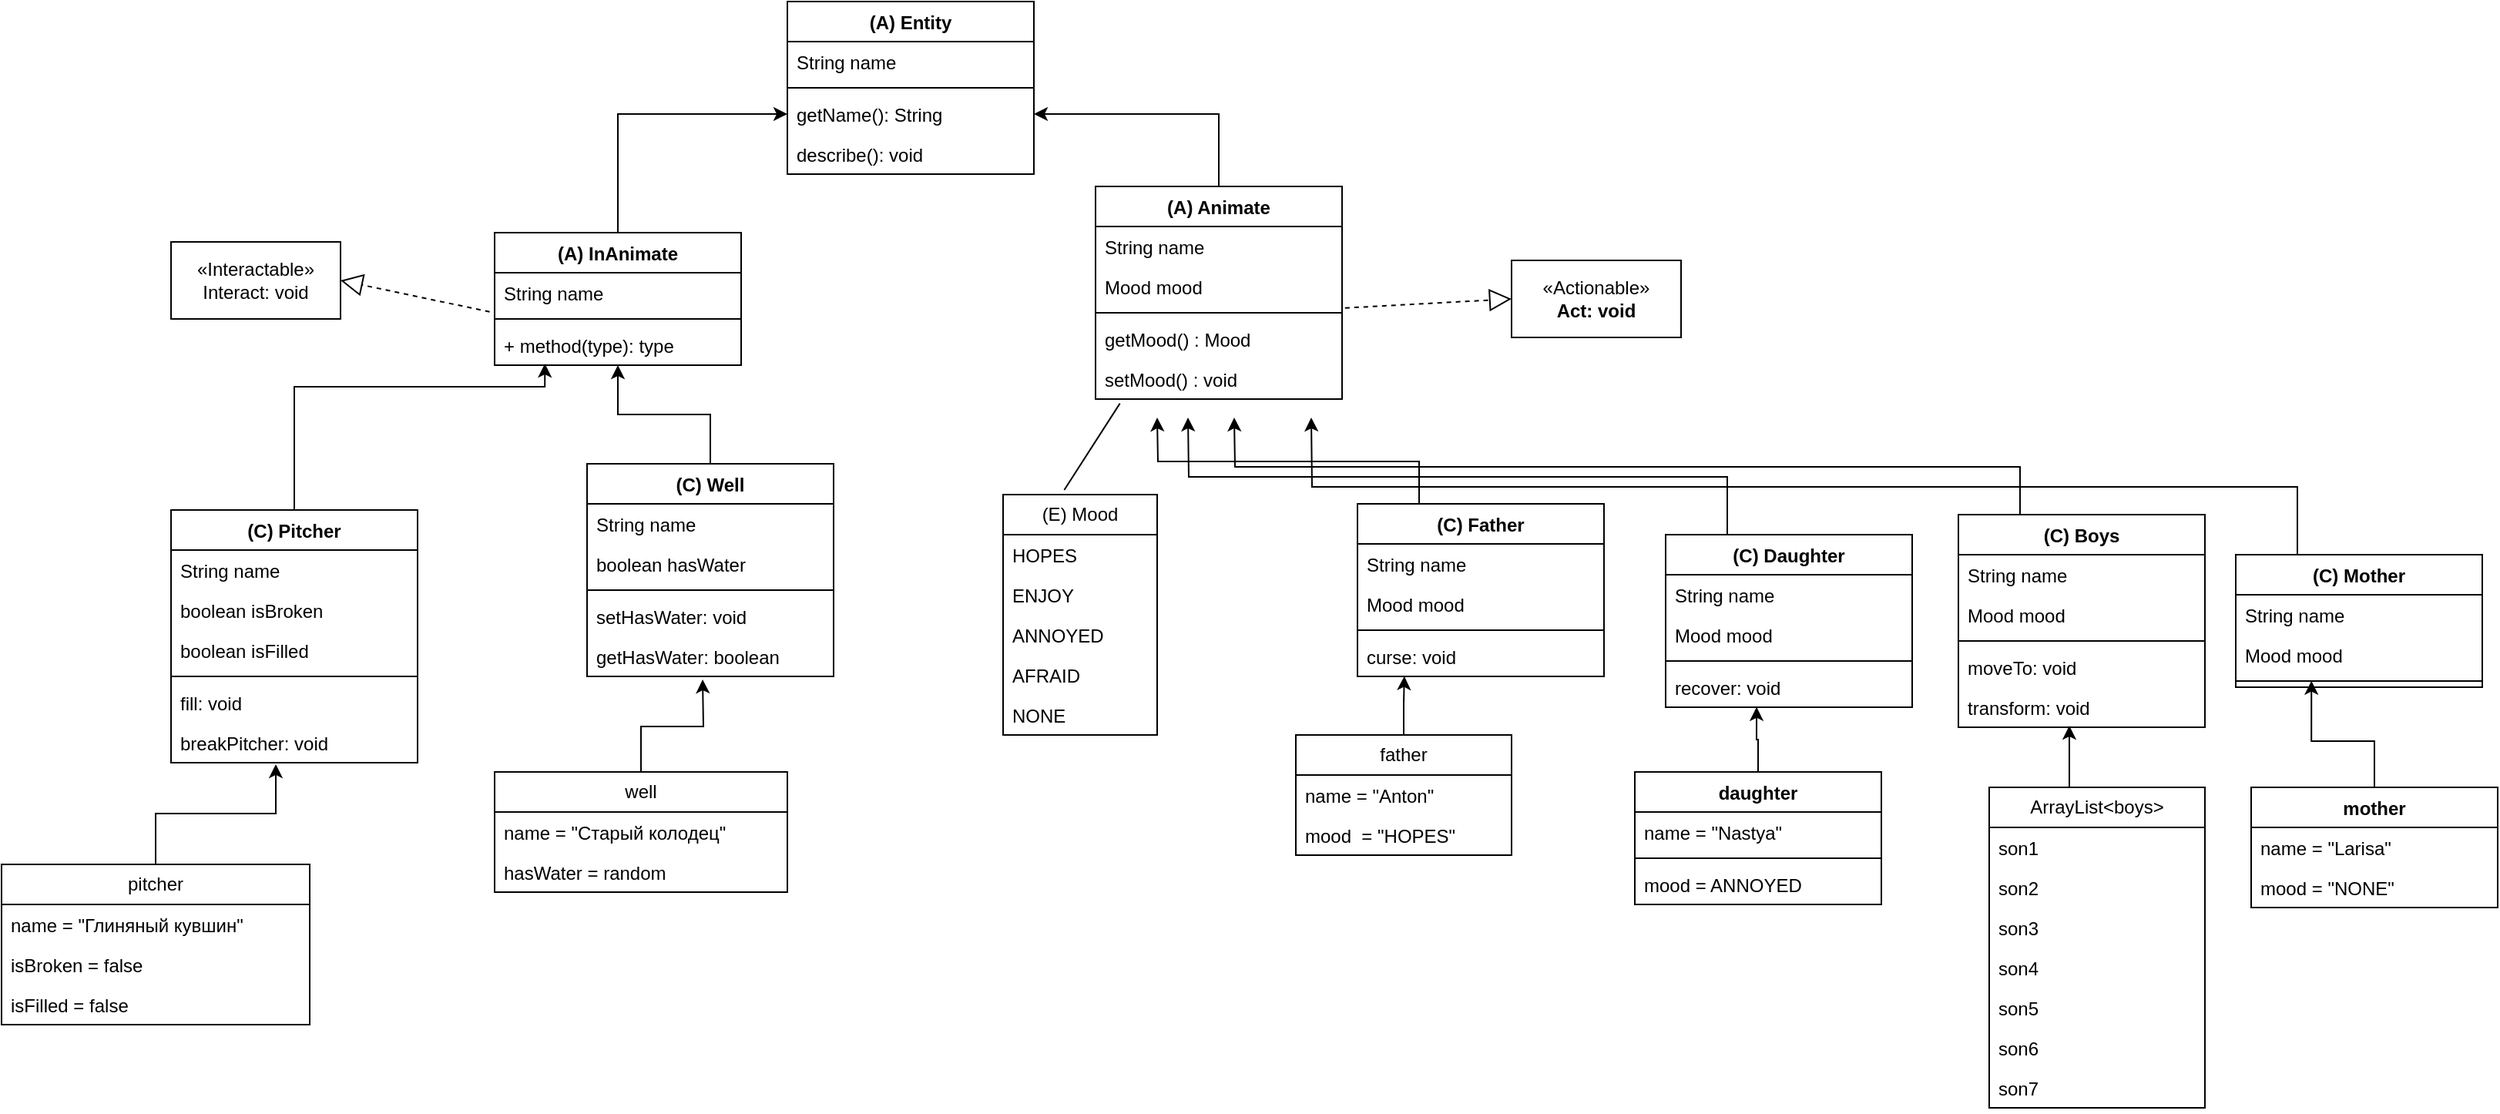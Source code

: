<mxfile version="25.0.2">
  <diagram name="Страница — 1" id="azBhv01O-wjYVOBtYrfg">
    <mxGraphModel dx="635" dy="443" grid="1" gridSize="10" guides="1" tooltips="1" connect="1" arrows="1" fold="1" page="1" pageScale="1" pageWidth="3300" pageHeight="2339" math="0" shadow="0">
      <root>
        <mxCell id="0" />
        <mxCell id="1" parent="0" />
        <mxCell id="X4Q98o9VTsKK6Nhpqr6--5" value="(A) Entity" style="swimlane;fontStyle=1;align=center;verticalAlign=top;childLayout=stackLayout;horizontal=1;startSize=26;horizontalStack=0;resizeParent=1;resizeParentMax=0;resizeLast=0;collapsible=1;marginBottom=0;whiteSpace=wrap;html=1;" vertex="1" parent="1">
          <mxGeometry x="1810" y="50" width="160" height="112" as="geometry" />
        </mxCell>
        <mxCell id="X4Q98o9VTsKK6Nhpqr6--6" value="String name&amp;nbsp;" style="text;strokeColor=none;fillColor=none;align=left;verticalAlign=top;spacingLeft=4;spacingRight=4;overflow=hidden;rotatable=0;points=[[0,0.5],[1,0.5]];portConstraint=eastwest;whiteSpace=wrap;html=1;" vertex="1" parent="X4Q98o9VTsKK6Nhpqr6--5">
          <mxGeometry y="26" width="160" height="26" as="geometry" />
        </mxCell>
        <mxCell id="X4Q98o9VTsKK6Nhpqr6--7" value="" style="line;strokeWidth=1;fillColor=none;align=left;verticalAlign=middle;spacingTop=-1;spacingLeft=3;spacingRight=3;rotatable=0;labelPosition=right;points=[];portConstraint=eastwest;strokeColor=inherit;" vertex="1" parent="X4Q98o9VTsKK6Nhpqr6--5">
          <mxGeometry y="52" width="160" height="8" as="geometry" />
        </mxCell>
        <mxCell id="X4Q98o9VTsKK6Nhpqr6--8" value="getName(): String" style="text;strokeColor=none;fillColor=none;align=left;verticalAlign=top;spacingLeft=4;spacingRight=4;overflow=hidden;rotatable=0;points=[[0,0.5],[1,0.5]];portConstraint=eastwest;whiteSpace=wrap;html=1;" vertex="1" parent="X4Q98o9VTsKK6Nhpqr6--5">
          <mxGeometry y="60" width="160" height="26" as="geometry" />
        </mxCell>
        <mxCell id="X4Q98o9VTsKK6Nhpqr6--76" value="describe(): void" style="text;strokeColor=none;fillColor=none;align=left;verticalAlign=top;spacingLeft=4;spacingRight=4;overflow=hidden;rotatable=0;points=[[0,0.5],[1,0.5]];portConstraint=eastwest;whiteSpace=wrap;html=1;" vertex="1" parent="X4Q98o9VTsKK6Nhpqr6--5">
          <mxGeometry y="86" width="160" height="26" as="geometry" />
        </mxCell>
        <mxCell id="X4Q98o9VTsKK6Nhpqr6--96" style="edgeStyle=orthogonalEdgeStyle;rounded=0;orthogonalLoop=1;jettySize=auto;html=1;exitX=0.5;exitY=0;exitDx=0;exitDy=0;entryX=1;entryY=0.5;entryDx=0;entryDy=0;" edge="1" parent="1" source="X4Q98o9VTsKK6Nhpqr6--9" target="X4Q98o9VTsKK6Nhpqr6--8">
          <mxGeometry relative="1" as="geometry" />
        </mxCell>
        <mxCell id="X4Q98o9VTsKK6Nhpqr6--9" value="(A) Animate" style="swimlane;fontStyle=1;align=center;verticalAlign=top;childLayout=stackLayout;horizontal=1;startSize=26;horizontalStack=0;resizeParent=1;resizeParentMax=0;resizeLast=0;collapsible=1;marginBottom=0;whiteSpace=wrap;html=1;" vertex="1" parent="1">
          <mxGeometry x="2010" y="170" width="160" height="138" as="geometry" />
        </mxCell>
        <mxCell id="X4Q98o9VTsKK6Nhpqr6--99" value="String name" style="text;strokeColor=none;fillColor=none;align=left;verticalAlign=top;spacingLeft=4;spacingRight=4;overflow=hidden;rotatable=0;points=[[0,0.5],[1,0.5]];portConstraint=eastwest;whiteSpace=wrap;html=1;" vertex="1" parent="X4Q98o9VTsKK6Nhpqr6--9">
          <mxGeometry y="26" width="160" height="26" as="geometry" />
        </mxCell>
        <mxCell id="X4Q98o9VTsKK6Nhpqr6--10" value="Mood mood" style="text;strokeColor=none;fillColor=none;align=left;verticalAlign=top;spacingLeft=4;spacingRight=4;overflow=hidden;rotatable=0;points=[[0,0.5],[1,0.5]];portConstraint=eastwest;whiteSpace=wrap;html=1;" vertex="1" parent="X4Q98o9VTsKK6Nhpqr6--9">
          <mxGeometry y="52" width="160" height="26" as="geometry" />
        </mxCell>
        <mxCell id="X4Q98o9VTsKK6Nhpqr6--11" value="" style="line;strokeWidth=1;fillColor=none;align=left;verticalAlign=middle;spacingTop=-1;spacingLeft=3;spacingRight=3;rotatable=0;labelPosition=right;points=[];portConstraint=eastwest;strokeColor=inherit;" vertex="1" parent="X4Q98o9VTsKK6Nhpqr6--9">
          <mxGeometry y="78" width="160" height="8" as="geometry" />
        </mxCell>
        <mxCell id="X4Q98o9VTsKK6Nhpqr6--12" value="getMood() : Mood" style="text;strokeColor=none;fillColor=none;align=left;verticalAlign=top;spacingLeft=4;spacingRight=4;overflow=hidden;rotatable=0;points=[[0,0.5],[1,0.5]];portConstraint=eastwest;whiteSpace=wrap;html=1;" vertex="1" parent="X4Q98o9VTsKK6Nhpqr6--9">
          <mxGeometry y="86" width="160" height="26" as="geometry" />
        </mxCell>
        <mxCell id="X4Q98o9VTsKK6Nhpqr6--98" value="setMood() : void" style="text;strokeColor=none;fillColor=none;align=left;verticalAlign=top;spacingLeft=4;spacingRight=4;overflow=hidden;rotatable=0;points=[[0,0.5],[1,0.5]];portConstraint=eastwest;whiteSpace=wrap;html=1;" vertex="1" parent="X4Q98o9VTsKK6Nhpqr6--9">
          <mxGeometry y="112" width="160" height="26" as="geometry" />
        </mxCell>
        <mxCell id="X4Q98o9VTsKK6Nhpqr6--95" style="edgeStyle=orthogonalEdgeStyle;rounded=0;orthogonalLoop=1;jettySize=auto;html=1;entryX=0;entryY=0.5;entryDx=0;entryDy=0;" edge="1" parent="1" source="X4Q98o9VTsKK6Nhpqr6--17" target="X4Q98o9VTsKK6Nhpqr6--8">
          <mxGeometry relative="1" as="geometry" />
        </mxCell>
        <mxCell id="X4Q98o9VTsKK6Nhpqr6--17" value="(A) InAnimate" style="swimlane;fontStyle=1;align=center;verticalAlign=top;childLayout=stackLayout;horizontal=1;startSize=26;horizontalStack=0;resizeParent=1;resizeParentMax=0;resizeLast=0;collapsible=1;marginBottom=0;whiteSpace=wrap;html=1;" vertex="1" parent="1">
          <mxGeometry x="1620" y="200" width="160" height="86" as="geometry" />
        </mxCell>
        <mxCell id="X4Q98o9VTsKK6Nhpqr6--18" value="String name" style="text;strokeColor=none;fillColor=none;align=left;verticalAlign=top;spacingLeft=4;spacingRight=4;overflow=hidden;rotatable=0;points=[[0,0.5],[1,0.5]];portConstraint=eastwest;whiteSpace=wrap;html=1;" vertex="1" parent="X4Q98o9VTsKK6Nhpqr6--17">
          <mxGeometry y="26" width="160" height="26" as="geometry" />
        </mxCell>
        <mxCell id="X4Q98o9VTsKK6Nhpqr6--19" value="" style="line;strokeWidth=1;fillColor=none;align=left;verticalAlign=middle;spacingTop=-1;spacingLeft=3;spacingRight=3;rotatable=0;labelPosition=right;points=[];portConstraint=eastwest;strokeColor=inherit;" vertex="1" parent="X4Q98o9VTsKK6Nhpqr6--17">
          <mxGeometry y="52" width="160" height="8" as="geometry" />
        </mxCell>
        <mxCell id="X4Q98o9VTsKK6Nhpqr6--20" value="+ method(type): type" style="text;strokeColor=none;fillColor=none;align=left;verticalAlign=top;spacingLeft=4;spacingRight=4;overflow=hidden;rotatable=0;points=[[0,0.5],[1,0.5]];portConstraint=eastwest;whiteSpace=wrap;html=1;" vertex="1" parent="X4Q98o9VTsKK6Nhpqr6--17">
          <mxGeometry y="60" width="160" height="26" as="geometry" />
        </mxCell>
        <mxCell id="X4Q98o9VTsKK6Nhpqr6--87" style="edgeStyle=orthogonalEdgeStyle;rounded=0;orthogonalLoop=1;jettySize=auto;html=1;exitX=0.5;exitY=0;exitDx=0;exitDy=0;entryX=0.5;entryY=1;entryDx=0;entryDy=0;" edge="1" parent="1" source="X4Q98o9VTsKK6Nhpqr6--35" target="X4Q98o9VTsKK6Nhpqr6--17">
          <mxGeometry relative="1" as="geometry">
            <mxPoint x="1700" y="300" as="targetPoint" />
          </mxGeometry>
        </mxCell>
        <mxCell id="X4Q98o9VTsKK6Nhpqr6--35" value="(С) Well" style="swimlane;fontStyle=1;align=center;verticalAlign=top;childLayout=stackLayout;horizontal=1;startSize=26;horizontalStack=0;resizeParent=1;resizeParentMax=0;resizeLast=0;collapsible=1;marginBottom=0;whiteSpace=wrap;html=1;" vertex="1" parent="1">
          <mxGeometry x="1680" y="350" width="160" height="138" as="geometry" />
        </mxCell>
        <mxCell id="X4Q98o9VTsKK6Nhpqr6--36" value="String name" style="text;strokeColor=none;fillColor=none;align=left;verticalAlign=top;spacingLeft=4;spacingRight=4;overflow=hidden;rotatable=0;points=[[0,0.5],[1,0.5]];portConstraint=eastwest;whiteSpace=wrap;html=1;" vertex="1" parent="X4Q98o9VTsKK6Nhpqr6--35">
          <mxGeometry y="26" width="160" height="26" as="geometry" />
        </mxCell>
        <mxCell id="X4Q98o9VTsKK6Nhpqr6--136" value="boolean hasWater" style="text;strokeColor=none;fillColor=none;align=left;verticalAlign=top;spacingLeft=4;spacingRight=4;overflow=hidden;rotatable=0;points=[[0,0.5],[1,0.5]];portConstraint=eastwest;whiteSpace=wrap;html=1;" vertex="1" parent="X4Q98o9VTsKK6Nhpqr6--35">
          <mxGeometry y="52" width="160" height="26" as="geometry" />
        </mxCell>
        <mxCell id="X4Q98o9VTsKK6Nhpqr6--37" value="" style="line;strokeWidth=1;fillColor=none;align=left;verticalAlign=middle;spacingTop=-1;spacingLeft=3;spacingRight=3;rotatable=0;labelPosition=right;points=[];portConstraint=eastwest;strokeColor=inherit;" vertex="1" parent="X4Q98o9VTsKK6Nhpqr6--35">
          <mxGeometry y="78" width="160" height="8" as="geometry" />
        </mxCell>
        <mxCell id="X4Q98o9VTsKK6Nhpqr6--38" value="setHasWater: void&lt;div&gt;&lt;br&gt;&lt;/div&gt;" style="text;strokeColor=none;fillColor=none;align=left;verticalAlign=top;spacingLeft=4;spacingRight=4;overflow=hidden;rotatable=0;points=[[0,0.5],[1,0.5]];portConstraint=eastwest;whiteSpace=wrap;html=1;" vertex="1" parent="X4Q98o9VTsKK6Nhpqr6--35">
          <mxGeometry y="86" width="160" height="26" as="geometry" />
        </mxCell>
        <mxCell id="X4Q98o9VTsKK6Nhpqr6--137" value="getHasWater: boolean&lt;div&gt;&lt;br&gt;&lt;/div&gt;" style="text;strokeColor=none;fillColor=none;align=left;verticalAlign=top;spacingLeft=4;spacingRight=4;overflow=hidden;rotatable=0;points=[[0,0.5],[1,0.5]];portConstraint=eastwest;whiteSpace=wrap;html=1;" vertex="1" parent="X4Q98o9VTsKK6Nhpqr6--35">
          <mxGeometry y="112" width="160" height="26" as="geometry" />
        </mxCell>
        <mxCell id="X4Q98o9VTsKK6Nhpqr6--89" style="edgeStyle=orthogonalEdgeStyle;rounded=0;orthogonalLoop=1;jettySize=auto;html=1;entryX=0.204;entryY=0.962;entryDx=0;entryDy=0;entryPerimeter=0;" edge="1" parent="1" source="X4Q98o9VTsKK6Nhpqr6--47" target="X4Q98o9VTsKK6Nhpqr6--20">
          <mxGeometry relative="1" as="geometry">
            <mxPoint x="1520" y="300" as="targetPoint" />
            <Array as="points">
              <mxPoint x="1490" y="300" />
              <mxPoint x="1653" y="300" />
            </Array>
          </mxGeometry>
        </mxCell>
        <mxCell id="X4Q98o9VTsKK6Nhpqr6--47" value="(С) Pitcher" style="swimlane;fontStyle=1;align=center;verticalAlign=top;childLayout=stackLayout;horizontal=1;startSize=26;horizontalStack=0;resizeParent=1;resizeParentMax=0;resizeLast=0;collapsible=1;marginBottom=0;whiteSpace=wrap;html=1;" vertex="1" parent="1">
          <mxGeometry x="1410" y="380" width="160" height="164" as="geometry" />
        </mxCell>
        <mxCell id="X4Q98o9VTsKK6Nhpqr6--48" value="String name&amp;nbsp;&lt;div&gt;&lt;br&gt;&lt;/div&gt;" style="text;strokeColor=none;fillColor=none;align=left;verticalAlign=top;spacingLeft=4;spacingRight=4;overflow=hidden;rotatable=0;points=[[0,0.5],[1,0.5]];portConstraint=eastwest;whiteSpace=wrap;html=1;" vertex="1" parent="X4Q98o9VTsKK6Nhpqr6--47">
          <mxGeometry y="26" width="160" height="26" as="geometry" />
        </mxCell>
        <mxCell id="X4Q98o9VTsKK6Nhpqr6--133" value="boolean isBroken" style="text;strokeColor=none;fillColor=none;align=left;verticalAlign=top;spacingLeft=4;spacingRight=4;overflow=hidden;rotatable=0;points=[[0,0.5],[1,0.5]];portConstraint=eastwest;whiteSpace=wrap;html=1;" vertex="1" parent="X4Q98o9VTsKK6Nhpqr6--47">
          <mxGeometry y="52" width="160" height="26" as="geometry" />
        </mxCell>
        <mxCell id="X4Q98o9VTsKK6Nhpqr6--134" value="boolean isFilled" style="text;strokeColor=none;fillColor=none;align=left;verticalAlign=top;spacingLeft=4;spacingRight=4;overflow=hidden;rotatable=0;points=[[0,0.5],[1,0.5]];portConstraint=eastwest;whiteSpace=wrap;html=1;" vertex="1" parent="X4Q98o9VTsKK6Nhpqr6--47">
          <mxGeometry y="78" width="160" height="26" as="geometry" />
        </mxCell>
        <mxCell id="X4Q98o9VTsKK6Nhpqr6--49" value="" style="line;strokeWidth=1;fillColor=none;align=left;verticalAlign=middle;spacingTop=-1;spacingLeft=3;spacingRight=3;rotatable=0;labelPosition=right;points=[];portConstraint=eastwest;strokeColor=inherit;" vertex="1" parent="X4Q98o9VTsKK6Nhpqr6--47">
          <mxGeometry y="104" width="160" height="8" as="geometry" />
        </mxCell>
        <mxCell id="X4Q98o9VTsKK6Nhpqr6--50" value="fill: void" style="text;strokeColor=none;fillColor=none;align=left;verticalAlign=top;spacingLeft=4;spacingRight=4;overflow=hidden;rotatable=0;points=[[0,0.5],[1,0.5]];portConstraint=eastwest;whiteSpace=wrap;html=1;" vertex="1" parent="X4Q98o9VTsKK6Nhpqr6--47">
          <mxGeometry y="112" width="160" height="26" as="geometry" />
        </mxCell>
        <mxCell id="X4Q98o9VTsKK6Nhpqr6--135" value="breakPitcher: void" style="text;strokeColor=none;fillColor=none;align=left;verticalAlign=top;spacingLeft=4;spacingRight=4;overflow=hidden;rotatable=0;points=[[0,0.5],[1,0.5]];portConstraint=eastwest;whiteSpace=wrap;html=1;" vertex="1" parent="X4Q98o9VTsKK6Nhpqr6--47">
          <mxGeometry y="138" width="160" height="26" as="geometry" />
        </mxCell>
        <mxCell id="X4Q98o9VTsKK6Nhpqr6--132" style="edgeStyle=orthogonalEdgeStyle;rounded=0;orthogonalLoop=1;jettySize=auto;html=1;exitX=0.25;exitY=0;exitDx=0;exitDy=0;" edge="1" parent="1" source="X4Q98o9VTsKK6Nhpqr6--55">
          <mxGeometry relative="1" as="geometry">
            <mxPoint x="2150.0" y="320" as="targetPoint" />
          </mxGeometry>
        </mxCell>
        <mxCell id="X4Q98o9VTsKK6Nhpqr6--55" value="(С) Mother" style="swimlane;fontStyle=1;align=center;verticalAlign=top;childLayout=stackLayout;horizontal=1;startSize=26;horizontalStack=0;resizeParent=1;resizeParentMax=0;resizeLast=0;collapsible=1;marginBottom=0;whiteSpace=wrap;html=1;" vertex="1" parent="1">
          <mxGeometry x="2750" y="409" width="160" height="86" as="geometry" />
        </mxCell>
        <mxCell id="X4Q98o9VTsKK6Nhpqr6--56" value="String name" style="text;strokeColor=none;fillColor=none;align=left;verticalAlign=top;spacingLeft=4;spacingRight=4;overflow=hidden;rotatable=0;points=[[0,0.5],[1,0.5]];portConstraint=eastwest;whiteSpace=wrap;html=1;" vertex="1" parent="X4Q98o9VTsKK6Nhpqr6--55">
          <mxGeometry y="26" width="160" height="26" as="geometry" />
        </mxCell>
        <mxCell id="X4Q98o9VTsKK6Nhpqr6--58" value="Mood mood" style="text;strokeColor=none;fillColor=none;align=left;verticalAlign=top;spacingLeft=4;spacingRight=4;overflow=hidden;rotatable=0;points=[[0,0.5],[1,0.5]];portConstraint=eastwest;whiteSpace=wrap;html=1;" vertex="1" parent="X4Q98o9VTsKK6Nhpqr6--55">
          <mxGeometry y="52" width="160" height="26" as="geometry" />
        </mxCell>
        <mxCell id="X4Q98o9VTsKK6Nhpqr6--57" value="" style="line;strokeWidth=1;fillColor=none;align=left;verticalAlign=middle;spacingTop=-1;spacingLeft=3;spacingRight=3;rotatable=0;labelPosition=right;points=[];portConstraint=eastwest;strokeColor=inherit;" vertex="1" parent="X4Q98o9VTsKK6Nhpqr6--55">
          <mxGeometry y="78" width="160" height="8" as="geometry" />
        </mxCell>
        <mxCell id="X4Q98o9VTsKK6Nhpqr6--131" style="edgeStyle=orthogonalEdgeStyle;rounded=0;orthogonalLoop=1;jettySize=auto;html=1;exitX=0.25;exitY=0;exitDx=0;exitDy=0;" edge="1" parent="1" source="X4Q98o9VTsKK6Nhpqr6--59">
          <mxGeometry relative="1" as="geometry">
            <mxPoint x="2100.0" y="320" as="targetPoint" />
          </mxGeometry>
        </mxCell>
        <mxCell id="X4Q98o9VTsKK6Nhpqr6--59" value="(С) Boys" style="swimlane;fontStyle=1;align=center;verticalAlign=top;childLayout=stackLayout;horizontal=1;startSize=26;horizontalStack=0;resizeParent=1;resizeParentMax=0;resizeLast=0;collapsible=1;marginBottom=0;whiteSpace=wrap;html=1;" vertex="1" parent="1">
          <mxGeometry x="2570" y="383" width="160" height="138" as="geometry" />
        </mxCell>
        <mxCell id="X4Q98o9VTsKK6Nhpqr6--60" value="String name&lt;div&gt;&lt;br&gt;&lt;/div&gt;" style="text;strokeColor=none;fillColor=none;align=left;verticalAlign=top;spacingLeft=4;spacingRight=4;overflow=hidden;rotatable=0;points=[[0,0.5],[1,0.5]];portConstraint=eastwest;whiteSpace=wrap;html=1;" vertex="1" parent="X4Q98o9VTsKK6Nhpqr6--59">
          <mxGeometry y="26" width="160" height="26" as="geometry" />
        </mxCell>
        <mxCell id="X4Q98o9VTsKK6Nhpqr6--125" value="&lt;div&gt;Mood mood&lt;/div&gt;" style="text;strokeColor=none;fillColor=none;align=left;verticalAlign=top;spacingLeft=4;spacingRight=4;overflow=hidden;rotatable=0;points=[[0,0.5],[1,0.5]];portConstraint=eastwest;whiteSpace=wrap;html=1;" vertex="1" parent="X4Q98o9VTsKK6Nhpqr6--59">
          <mxGeometry y="52" width="160" height="26" as="geometry" />
        </mxCell>
        <mxCell id="X4Q98o9VTsKK6Nhpqr6--61" value="" style="line;strokeWidth=1;fillColor=none;align=left;verticalAlign=middle;spacingTop=-1;spacingLeft=3;spacingRight=3;rotatable=0;labelPosition=right;points=[];portConstraint=eastwest;strokeColor=inherit;" vertex="1" parent="X4Q98o9VTsKK6Nhpqr6--59">
          <mxGeometry y="78" width="160" height="8" as="geometry" />
        </mxCell>
        <mxCell id="X4Q98o9VTsKK6Nhpqr6--62" value="moveTo: void" style="text;strokeColor=none;fillColor=none;align=left;verticalAlign=top;spacingLeft=4;spacingRight=4;overflow=hidden;rotatable=0;points=[[0,0.5],[1,0.5]];portConstraint=eastwest;whiteSpace=wrap;html=1;" vertex="1" parent="X4Q98o9VTsKK6Nhpqr6--59">
          <mxGeometry y="86" width="160" height="26" as="geometry" />
        </mxCell>
        <mxCell id="X4Q98o9VTsKK6Nhpqr6--126" value="transform: void" style="text;strokeColor=none;fillColor=none;align=left;verticalAlign=top;spacingLeft=4;spacingRight=4;overflow=hidden;rotatable=0;points=[[0,0.5],[1,0.5]];portConstraint=eastwest;whiteSpace=wrap;html=1;" vertex="1" parent="X4Q98o9VTsKK6Nhpqr6--59">
          <mxGeometry y="112" width="160" height="26" as="geometry" />
        </mxCell>
        <mxCell id="X4Q98o9VTsKK6Nhpqr6--130" style="edgeStyle=orthogonalEdgeStyle;rounded=0;orthogonalLoop=1;jettySize=auto;html=1;exitX=0.25;exitY=0;exitDx=0;exitDy=0;" edge="1" parent="1" source="X4Q98o9VTsKK6Nhpqr6--63">
          <mxGeometry relative="1" as="geometry">
            <mxPoint x="2070" y="320" as="targetPoint" />
          </mxGeometry>
        </mxCell>
        <mxCell id="X4Q98o9VTsKK6Nhpqr6--63" value="(С) Daughter" style="swimlane;fontStyle=1;align=center;verticalAlign=top;childLayout=stackLayout;horizontal=1;startSize=26;horizontalStack=0;resizeParent=1;resizeParentMax=0;resizeLast=0;collapsible=1;marginBottom=0;whiteSpace=wrap;html=1;" vertex="1" parent="1">
          <mxGeometry x="2380" y="396" width="160" height="112" as="geometry" />
        </mxCell>
        <mxCell id="X4Q98o9VTsKK6Nhpqr6--64" value="String name" style="text;strokeColor=none;fillColor=none;align=left;verticalAlign=top;spacingLeft=4;spacingRight=4;overflow=hidden;rotatable=0;points=[[0,0.5],[1,0.5]];portConstraint=eastwest;whiteSpace=wrap;html=1;" vertex="1" parent="X4Q98o9VTsKK6Nhpqr6--63">
          <mxGeometry y="26" width="160" height="26" as="geometry" />
        </mxCell>
        <mxCell id="X4Q98o9VTsKK6Nhpqr6--127" value="Mood mood" style="text;strokeColor=none;fillColor=none;align=left;verticalAlign=top;spacingLeft=4;spacingRight=4;overflow=hidden;rotatable=0;points=[[0,0.5],[1,0.5]];portConstraint=eastwest;whiteSpace=wrap;html=1;" vertex="1" parent="X4Q98o9VTsKK6Nhpqr6--63">
          <mxGeometry y="52" width="160" height="26" as="geometry" />
        </mxCell>
        <mxCell id="X4Q98o9VTsKK6Nhpqr6--65" value="" style="line;strokeWidth=1;fillColor=none;align=left;verticalAlign=middle;spacingTop=-1;spacingLeft=3;spacingRight=3;rotatable=0;labelPosition=right;points=[];portConstraint=eastwest;strokeColor=inherit;" vertex="1" parent="X4Q98o9VTsKK6Nhpqr6--63">
          <mxGeometry y="78" width="160" height="8" as="geometry" />
        </mxCell>
        <mxCell id="X4Q98o9VTsKK6Nhpqr6--66" value="recover: void" style="text;strokeColor=none;fillColor=none;align=left;verticalAlign=top;spacingLeft=4;spacingRight=4;overflow=hidden;rotatable=0;points=[[0,0.5],[1,0.5]];portConstraint=eastwest;whiteSpace=wrap;html=1;" vertex="1" parent="X4Q98o9VTsKK6Nhpqr6--63">
          <mxGeometry y="86" width="160" height="26" as="geometry" />
        </mxCell>
        <mxCell id="X4Q98o9VTsKK6Nhpqr6--72" value="(E) Mood" style="swimlane;fontStyle=0;childLayout=stackLayout;horizontal=1;startSize=26;fillColor=none;horizontalStack=0;resizeParent=1;resizeParentMax=0;resizeLast=0;collapsible=1;marginBottom=0;whiteSpace=wrap;html=1;" vertex="1" parent="1">
          <mxGeometry x="1950" y="370" width="100" height="156" as="geometry" />
        </mxCell>
        <mxCell id="X4Q98o9VTsKK6Nhpqr6--73" value="HOPES" style="text;strokeColor=none;fillColor=none;align=left;verticalAlign=top;spacingLeft=4;spacingRight=4;overflow=hidden;rotatable=0;points=[[0,0.5],[1,0.5]];portConstraint=eastwest;whiteSpace=wrap;html=1;" vertex="1" parent="X4Q98o9VTsKK6Nhpqr6--72">
          <mxGeometry y="26" width="100" height="26" as="geometry" />
        </mxCell>
        <mxCell id="X4Q98o9VTsKK6Nhpqr6--74" value="ENJOY" style="text;strokeColor=none;fillColor=none;align=left;verticalAlign=top;spacingLeft=4;spacingRight=4;overflow=hidden;rotatable=0;points=[[0,0.5],[1,0.5]];portConstraint=eastwest;whiteSpace=wrap;html=1;" vertex="1" parent="X4Q98o9VTsKK6Nhpqr6--72">
          <mxGeometry y="52" width="100" height="26" as="geometry" />
        </mxCell>
        <mxCell id="X4Q98o9VTsKK6Nhpqr6--75" value="ANNOYED" style="text;strokeColor=none;fillColor=none;align=left;verticalAlign=top;spacingLeft=4;spacingRight=4;overflow=hidden;rotatable=0;points=[[0,0.5],[1,0.5]];portConstraint=eastwest;whiteSpace=wrap;html=1;" vertex="1" parent="X4Q98o9VTsKK6Nhpqr6--72">
          <mxGeometry y="78" width="100" height="26" as="geometry" />
        </mxCell>
        <mxCell id="X4Q98o9VTsKK6Nhpqr6--138" value="AFRAID" style="text;strokeColor=none;fillColor=none;align=left;verticalAlign=top;spacingLeft=4;spacingRight=4;overflow=hidden;rotatable=0;points=[[0,0.5],[1,0.5]];portConstraint=eastwest;whiteSpace=wrap;html=1;" vertex="1" parent="X4Q98o9VTsKK6Nhpqr6--72">
          <mxGeometry y="104" width="100" height="26" as="geometry" />
        </mxCell>
        <mxCell id="X4Q98o9VTsKK6Nhpqr6--140" value="NONE" style="text;strokeColor=none;fillColor=none;align=left;verticalAlign=top;spacingLeft=4;spacingRight=4;overflow=hidden;rotatable=0;points=[[0,0.5],[1,0.5]];portConstraint=eastwest;whiteSpace=wrap;html=1;" vertex="1" parent="X4Q98o9VTsKK6Nhpqr6--72">
          <mxGeometry y="130" width="100" height="26" as="geometry" />
        </mxCell>
        <mxCell id="X4Q98o9VTsKK6Nhpqr6--85" value="«Actionable»&lt;br&gt;&lt;b&gt;Act: void&lt;/b&gt;" style="html=1;whiteSpace=wrap;" vertex="1" parent="1">
          <mxGeometry x="2280" y="218" width="110" height="50" as="geometry" />
        </mxCell>
        <mxCell id="X4Q98o9VTsKK6Nhpqr6--86" value="«Interactable»&lt;br&gt;&lt;div&gt;Interact: void&lt;/div&gt;" style="html=1;whiteSpace=wrap;" vertex="1" parent="1">
          <mxGeometry x="1410" y="206" width="110" height="50" as="geometry" />
        </mxCell>
        <mxCell id="X4Q98o9VTsKK6Nhpqr6--93" value="" style="endArrow=block;dashed=1;endFill=0;endSize=12;html=1;rounded=0;exitX=-0.02;exitY=0.976;exitDx=0;exitDy=0;entryX=1;entryY=0.5;entryDx=0;entryDy=0;exitPerimeter=0;" edge="1" parent="1" source="X4Q98o9VTsKK6Nhpqr6--18" target="X4Q98o9VTsKK6Nhpqr6--86">
          <mxGeometry width="160" relative="1" as="geometry">
            <mxPoint x="1500" y="220" as="sourcePoint" />
            <mxPoint x="1530" y="243" as="targetPoint" />
          </mxGeometry>
        </mxCell>
        <mxCell id="X4Q98o9VTsKK6Nhpqr6--94" value="" style="endArrow=block;dashed=1;endFill=0;endSize=12;html=1;rounded=0;entryX=0;entryY=0.5;entryDx=0;entryDy=0;exitX=1.012;exitY=1.034;exitDx=0;exitDy=0;exitPerimeter=0;" edge="1" parent="1" source="X4Q98o9VTsKK6Nhpqr6--10" target="X4Q98o9VTsKK6Nhpqr6--85">
          <mxGeometry width="160" relative="1" as="geometry">
            <mxPoint x="1970" y="340" as="sourcePoint" />
            <mxPoint x="2130" y="340" as="targetPoint" />
            <Array as="points" />
          </mxGeometry>
        </mxCell>
        <mxCell id="X4Q98o9VTsKK6Nhpqr6--129" style="edgeStyle=orthogonalEdgeStyle;rounded=0;orthogonalLoop=1;jettySize=auto;html=1;exitX=0.25;exitY=0;exitDx=0;exitDy=0;" edge="1" parent="1" source="X4Q98o9VTsKK6Nhpqr6--112">
          <mxGeometry relative="1" as="geometry">
            <mxPoint x="2050.0" y="320" as="targetPoint" />
          </mxGeometry>
        </mxCell>
        <mxCell id="X4Q98o9VTsKK6Nhpqr6--112" value="(С) Father" style="swimlane;fontStyle=1;align=center;verticalAlign=top;childLayout=stackLayout;horizontal=1;startSize=26;horizontalStack=0;resizeParent=1;resizeParentMax=0;resizeLast=0;collapsible=1;marginBottom=0;whiteSpace=wrap;html=1;" vertex="1" parent="1">
          <mxGeometry x="2180" y="376" width="160" height="112" as="geometry" />
        </mxCell>
        <mxCell id="X4Q98o9VTsKK6Nhpqr6--120" value="String name" style="text;strokeColor=none;fillColor=none;align=left;verticalAlign=top;spacingLeft=4;spacingRight=4;overflow=hidden;rotatable=0;points=[[0,0.5],[1,0.5]];portConstraint=eastwest;whiteSpace=wrap;html=1;" vertex="1" parent="X4Q98o9VTsKK6Nhpqr6--112">
          <mxGeometry y="26" width="160" height="26" as="geometry" />
        </mxCell>
        <mxCell id="X4Q98o9VTsKK6Nhpqr6--113" value="Mood mood" style="text;strokeColor=none;fillColor=none;align=left;verticalAlign=top;spacingLeft=4;spacingRight=4;overflow=hidden;rotatable=0;points=[[0,0.5],[1,0.5]];portConstraint=eastwest;whiteSpace=wrap;html=1;" vertex="1" parent="X4Q98o9VTsKK6Nhpqr6--112">
          <mxGeometry y="52" width="160" height="26" as="geometry" />
        </mxCell>
        <mxCell id="X4Q98o9VTsKK6Nhpqr6--114" value="" style="line;strokeWidth=1;fillColor=none;align=left;verticalAlign=middle;spacingTop=-1;spacingLeft=3;spacingRight=3;rotatable=0;labelPosition=right;points=[];portConstraint=eastwest;strokeColor=inherit;" vertex="1" parent="X4Q98o9VTsKK6Nhpqr6--112">
          <mxGeometry y="78" width="160" height="8" as="geometry" />
        </mxCell>
        <mxCell id="X4Q98o9VTsKK6Nhpqr6--115" value="curse: void" style="text;strokeColor=none;fillColor=none;align=left;verticalAlign=top;spacingLeft=4;spacingRight=4;overflow=hidden;rotatable=0;points=[[0,0.5],[1,0.5]];portConstraint=eastwest;whiteSpace=wrap;html=1;" vertex="1" parent="X4Q98o9VTsKK6Nhpqr6--112">
          <mxGeometry y="86" width="160" height="26" as="geometry" />
        </mxCell>
        <mxCell id="X4Q98o9VTsKK6Nhpqr6--141" value="" style="endArrow=none;html=1;rounded=0;entryX=0.099;entryY=1.108;entryDx=0;entryDy=0;entryPerimeter=0;exitX=0.397;exitY=-0.019;exitDx=0;exitDy=0;exitPerimeter=0;" edge="1" parent="1" source="X4Q98o9VTsKK6Nhpqr6--72" target="X4Q98o9VTsKK6Nhpqr6--98">
          <mxGeometry relative="1" as="geometry">
            <mxPoint x="1990" y="360" as="sourcePoint" />
            <mxPoint x="2120" y="310" as="targetPoint" />
          </mxGeometry>
        </mxCell>
        <mxCell id="X4Q98o9VTsKK6Nhpqr6--142" value="pitcher" style="swimlane;fontStyle=0;childLayout=stackLayout;horizontal=1;startSize=26;fillColor=none;horizontalStack=0;resizeParent=1;resizeParentMax=0;resizeLast=0;collapsible=1;marginBottom=0;whiteSpace=wrap;html=1;" vertex="1" parent="1">
          <mxGeometry x="1300" y="610" width="200" height="104" as="geometry" />
        </mxCell>
        <mxCell id="X4Q98o9VTsKK6Nhpqr6--143" value="name = &quot;Глиняный кувшин&quot;" style="text;strokeColor=none;fillColor=none;align=left;verticalAlign=top;spacingLeft=4;spacingRight=4;overflow=hidden;rotatable=0;points=[[0,0.5],[1,0.5]];portConstraint=eastwest;whiteSpace=wrap;html=1;" vertex="1" parent="X4Q98o9VTsKK6Nhpqr6--142">
          <mxGeometry y="26" width="200" height="26" as="geometry" />
        </mxCell>
        <mxCell id="X4Q98o9VTsKK6Nhpqr6--144" value="isBroken = false" style="text;strokeColor=none;fillColor=none;align=left;verticalAlign=top;spacingLeft=4;spacingRight=4;overflow=hidden;rotatable=0;points=[[0,0.5],[1,0.5]];portConstraint=eastwest;whiteSpace=wrap;html=1;" vertex="1" parent="X4Q98o9VTsKK6Nhpqr6--142">
          <mxGeometry y="52" width="200" height="26" as="geometry" />
        </mxCell>
        <mxCell id="X4Q98o9VTsKK6Nhpqr6--145" value="isFilled = false" style="text;strokeColor=none;fillColor=none;align=left;verticalAlign=top;spacingLeft=4;spacingRight=4;overflow=hidden;rotatable=0;points=[[0,0.5],[1,0.5]];portConstraint=eastwest;whiteSpace=wrap;html=1;" vertex="1" parent="X4Q98o9VTsKK6Nhpqr6--142">
          <mxGeometry y="78" width="200" height="26" as="geometry" />
        </mxCell>
        <mxCell id="X4Q98o9VTsKK6Nhpqr6--147" style="edgeStyle=orthogonalEdgeStyle;rounded=0;orthogonalLoop=1;jettySize=auto;html=1;exitX=0.5;exitY=0;exitDx=0;exitDy=0;entryX=0.425;entryY=1.038;entryDx=0;entryDy=0;entryPerimeter=0;" edge="1" parent="1" source="X4Q98o9VTsKK6Nhpqr6--142" target="X4Q98o9VTsKK6Nhpqr6--135">
          <mxGeometry relative="1" as="geometry" />
        </mxCell>
        <mxCell id="X4Q98o9VTsKK6Nhpqr6--152" style="edgeStyle=orthogonalEdgeStyle;rounded=0;orthogonalLoop=1;jettySize=auto;html=1;exitX=0.5;exitY=0;exitDx=0;exitDy=0;" edge="1" parent="1" source="X4Q98o9VTsKK6Nhpqr6--148">
          <mxGeometry relative="1" as="geometry">
            <mxPoint x="1755" y="490" as="targetPoint" />
          </mxGeometry>
        </mxCell>
        <mxCell id="X4Q98o9VTsKK6Nhpqr6--148" value="well" style="swimlane;fontStyle=0;childLayout=stackLayout;horizontal=1;startSize=26;fillColor=none;horizontalStack=0;resizeParent=1;resizeParentMax=0;resizeLast=0;collapsible=1;marginBottom=0;whiteSpace=wrap;html=1;" vertex="1" parent="1">
          <mxGeometry x="1620" y="550" width="190" height="78" as="geometry" />
        </mxCell>
        <mxCell id="X4Q98o9VTsKK6Nhpqr6--149" value="name = &quot;Старый колодец&quot;" style="text;strokeColor=none;fillColor=none;align=left;verticalAlign=top;spacingLeft=4;spacingRight=4;overflow=hidden;rotatable=0;points=[[0,0.5],[1,0.5]];portConstraint=eastwest;whiteSpace=wrap;html=1;" vertex="1" parent="X4Q98o9VTsKK6Nhpqr6--148">
          <mxGeometry y="26" width="190" height="26" as="geometry" />
        </mxCell>
        <mxCell id="X4Q98o9VTsKK6Nhpqr6--150" value="hasWater = random" style="text;strokeColor=none;fillColor=none;align=left;verticalAlign=top;spacingLeft=4;spacingRight=4;overflow=hidden;rotatable=0;points=[[0,0.5],[1,0.5]];portConstraint=eastwest;whiteSpace=wrap;html=1;" vertex="1" parent="X4Q98o9VTsKK6Nhpqr6--148">
          <mxGeometry y="52" width="190" height="26" as="geometry" />
        </mxCell>
        <mxCell id="X4Q98o9VTsKK6Nhpqr6--157" value="father" style="swimlane;fontStyle=0;childLayout=stackLayout;horizontal=1;startSize=26;fillColor=none;horizontalStack=0;resizeParent=1;resizeParentMax=0;resizeLast=0;collapsible=1;marginBottom=0;whiteSpace=wrap;html=1;" vertex="1" parent="1">
          <mxGeometry x="2140" y="526" width="140" height="78" as="geometry" />
        </mxCell>
        <mxCell id="X4Q98o9VTsKK6Nhpqr6--158" value="name = &quot;Anton&quot;" style="text;strokeColor=none;fillColor=none;align=left;verticalAlign=top;spacingLeft=4;spacingRight=4;overflow=hidden;rotatable=0;points=[[0,0.5],[1,0.5]];portConstraint=eastwest;whiteSpace=wrap;html=1;" vertex="1" parent="X4Q98o9VTsKK6Nhpqr6--157">
          <mxGeometry y="26" width="140" height="26" as="geometry" />
        </mxCell>
        <mxCell id="X4Q98o9VTsKK6Nhpqr6--159" value="mood&amp;nbsp; = &quot;HOPES&quot;" style="text;strokeColor=none;fillColor=none;align=left;verticalAlign=top;spacingLeft=4;spacingRight=4;overflow=hidden;rotatable=0;points=[[0,0.5],[1,0.5]];portConstraint=eastwest;whiteSpace=wrap;html=1;" vertex="1" parent="X4Q98o9VTsKK6Nhpqr6--157">
          <mxGeometry y="52" width="140" height="26" as="geometry" />
        </mxCell>
        <mxCell id="X4Q98o9VTsKK6Nhpqr6--161" value="daughter" style="swimlane;fontStyle=1;align=center;verticalAlign=top;childLayout=stackLayout;horizontal=1;startSize=26;horizontalStack=0;resizeParent=1;resizeParentMax=0;resizeLast=0;collapsible=1;marginBottom=0;whiteSpace=wrap;html=1;" vertex="1" parent="1">
          <mxGeometry x="2360" y="550" width="160" height="86" as="geometry" />
        </mxCell>
        <mxCell id="X4Q98o9VTsKK6Nhpqr6--162" value="name = &quot;Nastya&quot;&lt;div&gt;&lt;br&gt;&lt;/div&gt;" style="text;strokeColor=none;fillColor=none;align=left;verticalAlign=top;spacingLeft=4;spacingRight=4;overflow=hidden;rotatable=0;points=[[0,0.5],[1,0.5]];portConstraint=eastwest;whiteSpace=wrap;html=1;" vertex="1" parent="X4Q98o9VTsKK6Nhpqr6--161">
          <mxGeometry y="26" width="160" height="26" as="geometry" />
        </mxCell>
        <mxCell id="X4Q98o9VTsKK6Nhpqr6--163" value="" style="line;strokeWidth=1;fillColor=none;align=left;verticalAlign=middle;spacingTop=-1;spacingLeft=3;spacingRight=3;rotatable=0;labelPosition=right;points=[];portConstraint=eastwest;strokeColor=inherit;" vertex="1" parent="X4Q98o9VTsKK6Nhpqr6--161">
          <mxGeometry y="52" width="160" height="8" as="geometry" />
        </mxCell>
        <mxCell id="X4Q98o9VTsKK6Nhpqr6--165" value="mood = ANNOYED&lt;br&gt;&lt;div&gt;&lt;br&gt;&lt;/div&gt;" style="text;strokeColor=none;fillColor=none;align=left;verticalAlign=top;spacingLeft=4;spacingRight=4;overflow=hidden;rotatable=0;points=[[0,0.5],[1,0.5]];portConstraint=eastwest;whiteSpace=wrap;html=1;" vertex="1" parent="X4Q98o9VTsKK6Nhpqr6--161">
          <mxGeometry y="60" width="160" height="26" as="geometry" />
        </mxCell>
        <mxCell id="X4Q98o9VTsKK6Nhpqr6--166" value="ArrayList&amp;lt;boys&amp;gt;" style="swimlane;fontStyle=0;childLayout=stackLayout;horizontal=1;startSize=26;fillColor=none;horizontalStack=0;resizeParent=1;resizeParentMax=0;resizeLast=0;collapsible=1;marginBottom=0;whiteSpace=wrap;html=1;" vertex="1" parent="1">
          <mxGeometry x="2590" y="560" width="140" height="208" as="geometry" />
        </mxCell>
        <mxCell id="X4Q98o9VTsKK6Nhpqr6--167" value="son1&amp;nbsp;" style="text;strokeColor=none;fillColor=none;align=left;verticalAlign=top;spacingLeft=4;spacingRight=4;overflow=hidden;rotatable=0;points=[[0,0.5],[1,0.5]];portConstraint=eastwest;whiteSpace=wrap;html=1;" vertex="1" parent="X4Q98o9VTsKK6Nhpqr6--166">
          <mxGeometry y="26" width="140" height="26" as="geometry" />
        </mxCell>
        <mxCell id="X4Q98o9VTsKK6Nhpqr6--168" value="son2" style="text;strokeColor=none;fillColor=none;align=left;verticalAlign=top;spacingLeft=4;spacingRight=4;overflow=hidden;rotatable=0;points=[[0,0.5],[1,0.5]];portConstraint=eastwest;whiteSpace=wrap;html=1;" vertex="1" parent="X4Q98o9VTsKK6Nhpqr6--166">
          <mxGeometry y="52" width="140" height="26" as="geometry" />
        </mxCell>
        <mxCell id="X4Q98o9VTsKK6Nhpqr6--169" value="son3" style="text;strokeColor=none;fillColor=none;align=left;verticalAlign=top;spacingLeft=4;spacingRight=4;overflow=hidden;rotatable=0;points=[[0,0.5],[1,0.5]];portConstraint=eastwest;whiteSpace=wrap;html=1;" vertex="1" parent="X4Q98o9VTsKK6Nhpqr6--166">
          <mxGeometry y="78" width="140" height="26" as="geometry" />
        </mxCell>
        <mxCell id="X4Q98o9VTsKK6Nhpqr6--170" value="son4" style="text;strokeColor=none;fillColor=none;align=left;verticalAlign=top;spacingLeft=4;spacingRight=4;overflow=hidden;rotatable=0;points=[[0,0.5],[1,0.5]];portConstraint=eastwest;whiteSpace=wrap;html=1;" vertex="1" parent="X4Q98o9VTsKK6Nhpqr6--166">
          <mxGeometry y="104" width="140" height="26" as="geometry" />
        </mxCell>
        <mxCell id="X4Q98o9VTsKK6Nhpqr6--171" value="son5" style="text;strokeColor=none;fillColor=none;align=left;verticalAlign=top;spacingLeft=4;spacingRight=4;overflow=hidden;rotatable=0;points=[[0,0.5],[1,0.5]];portConstraint=eastwest;whiteSpace=wrap;html=1;" vertex="1" parent="X4Q98o9VTsKK6Nhpqr6--166">
          <mxGeometry y="130" width="140" height="26" as="geometry" />
        </mxCell>
        <mxCell id="X4Q98o9VTsKK6Nhpqr6--172" value="son6" style="text;strokeColor=none;fillColor=none;align=left;verticalAlign=top;spacingLeft=4;spacingRight=4;overflow=hidden;rotatable=0;points=[[0,0.5],[1,0.5]];portConstraint=eastwest;whiteSpace=wrap;html=1;" vertex="1" parent="X4Q98o9VTsKK6Nhpqr6--166">
          <mxGeometry y="156" width="140" height="26" as="geometry" />
        </mxCell>
        <mxCell id="X4Q98o9VTsKK6Nhpqr6--173" value="son7" style="text;strokeColor=none;fillColor=none;align=left;verticalAlign=top;spacingLeft=4;spacingRight=4;overflow=hidden;rotatable=0;points=[[0,0.5],[1,0.5]];portConstraint=eastwest;whiteSpace=wrap;html=1;" vertex="1" parent="X4Q98o9VTsKK6Nhpqr6--166">
          <mxGeometry y="182" width="140" height="26" as="geometry" />
        </mxCell>
        <mxCell id="X4Q98o9VTsKK6Nhpqr6--174" style="edgeStyle=orthogonalEdgeStyle;rounded=0;orthogonalLoop=1;jettySize=auto;html=1;exitX=0.5;exitY=0;exitDx=0;exitDy=0;" edge="1" parent="1" source="X4Q98o9VTsKK6Nhpqr6--166">
          <mxGeometry relative="1" as="geometry">
            <mxPoint x="2642" y="520" as="targetPoint" />
            <Array as="points">
              <mxPoint x="2642" y="560" />
            </Array>
          </mxGeometry>
        </mxCell>
        <mxCell id="X4Q98o9VTsKK6Nhpqr6--175" style="edgeStyle=orthogonalEdgeStyle;rounded=0;orthogonalLoop=1;jettySize=auto;html=1;entryX=0.369;entryY=0.995;entryDx=0;entryDy=0;entryPerimeter=0;" edge="1" parent="1" source="X4Q98o9VTsKK6Nhpqr6--161" target="X4Q98o9VTsKK6Nhpqr6--66">
          <mxGeometry relative="1" as="geometry" />
        </mxCell>
        <mxCell id="X4Q98o9VTsKK6Nhpqr6--176" style="edgeStyle=orthogonalEdgeStyle;rounded=0;orthogonalLoop=1;jettySize=auto;html=1;entryX=0.19;entryY=0.995;entryDx=0;entryDy=0;entryPerimeter=0;" edge="1" parent="1" source="X4Q98o9VTsKK6Nhpqr6--157" target="X4Q98o9VTsKK6Nhpqr6--115">
          <mxGeometry relative="1" as="geometry" />
        </mxCell>
        <mxCell id="X4Q98o9VTsKK6Nhpqr6--199" style="edgeStyle=orthogonalEdgeStyle;rounded=0;orthogonalLoop=1;jettySize=auto;html=1;entryX=0.307;entryY=0.484;entryDx=0;entryDy=0;entryPerimeter=0;" edge="1" parent="1" source="X4Q98o9VTsKK6Nhpqr6--194" target="X4Q98o9VTsKK6Nhpqr6--57">
          <mxGeometry relative="1" as="geometry">
            <mxPoint x="2800" y="500" as="targetPoint" />
            <Array as="points">
              <mxPoint x="2840" y="530" />
              <mxPoint x="2799" y="530" />
            </Array>
          </mxGeometry>
        </mxCell>
        <mxCell id="X4Q98o9VTsKK6Nhpqr6--194" value="mother" style="swimlane;fontStyle=1;align=center;verticalAlign=top;childLayout=stackLayout;horizontal=1;startSize=26;horizontalStack=0;resizeParent=1;resizeParentMax=0;resizeLast=0;collapsible=1;marginBottom=0;whiteSpace=wrap;html=1;" vertex="1" parent="1">
          <mxGeometry x="2760" y="560" width="160" height="78" as="geometry" />
        </mxCell>
        <mxCell id="X4Q98o9VTsKK6Nhpqr6--195" value="name = &quot;Larisa&quot;" style="text;strokeColor=none;fillColor=none;align=left;verticalAlign=top;spacingLeft=4;spacingRight=4;overflow=hidden;rotatable=0;points=[[0,0.5],[1,0.5]];portConstraint=eastwest;whiteSpace=wrap;html=1;" vertex="1" parent="X4Q98o9VTsKK6Nhpqr6--194">
          <mxGeometry y="26" width="160" height="26" as="geometry" />
        </mxCell>
        <mxCell id="X4Q98o9VTsKK6Nhpqr6--198" value="mood = &quot;NONE&quot;" style="text;strokeColor=none;fillColor=none;align=left;verticalAlign=top;spacingLeft=4;spacingRight=4;overflow=hidden;rotatable=0;points=[[0,0.5],[1,0.5]];portConstraint=eastwest;whiteSpace=wrap;html=1;" vertex="1" parent="X4Q98o9VTsKK6Nhpqr6--194">
          <mxGeometry y="52" width="160" height="26" as="geometry" />
        </mxCell>
      </root>
    </mxGraphModel>
  </diagram>
</mxfile>
